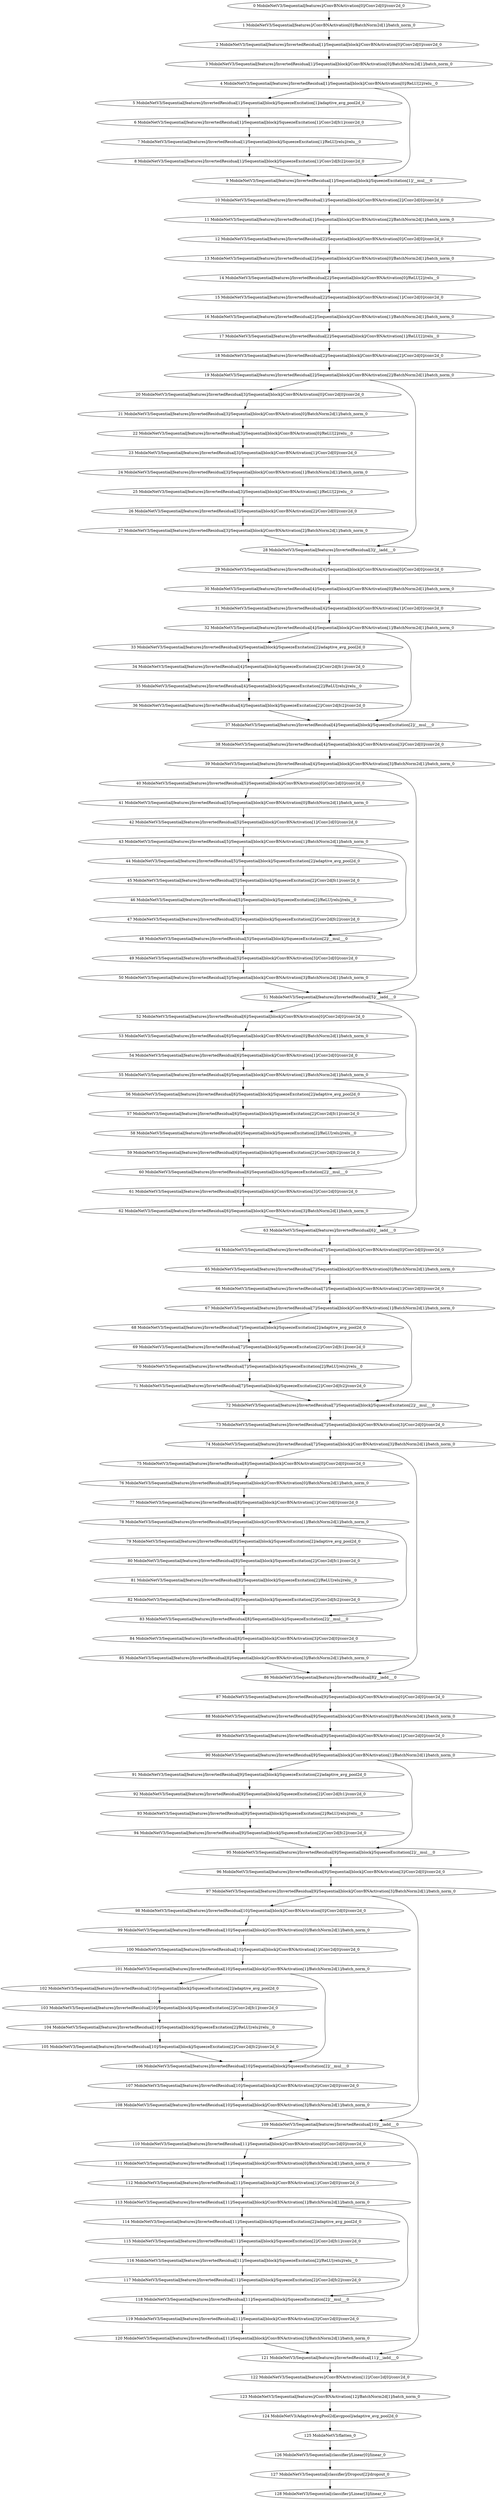 strict digraph  {
"0 MobileNetV3/Sequential[features]/ConvBNActivation[0]/Conv2d[0]/conv2d_0" [id=0, type=conv2d];
"1 MobileNetV3/Sequential[features]/ConvBNActivation[0]/BatchNorm2d[1]/batch_norm_0" [id=1, type=batch_norm];
"2 MobileNetV3/Sequential[features]/InvertedResidual[1]/Sequential[block]/ConvBNActivation[0]/Conv2d[0]/conv2d_0" [id=2, type=conv2d];
"3 MobileNetV3/Sequential[features]/InvertedResidual[1]/Sequential[block]/ConvBNActivation[0]/BatchNorm2d[1]/batch_norm_0" [id=3, type=batch_norm];
"4 MobileNetV3/Sequential[features]/InvertedResidual[1]/Sequential[block]/ConvBNActivation[0]/ReLU[2]/relu__0" [id=4, type=relu_];
"5 MobileNetV3/Sequential[features]/InvertedResidual[1]/Sequential[block]/SqueezeExcitation[1]/adaptive_avg_pool2d_0" [id=5, type=adaptive_avg_pool2d];
"6 MobileNetV3/Sequential[features]/InvertedResidual[1]/Sequential[block]/SqueezeExcitation[1]/Conv2d[fc1]/conv2d_0" [id=6, type=conv2d];
"7 MobileNetV3/Sequential[features]/InvertedResidual[1]/Sequential[block]/SqueezeExcitation[1]/ReLU[relu]/relu__0" [id=7, type=relu_];
"8 MobileNetV3/Sequential[features]/InvertedResidual[1]/Sequential[block]/SqueezeExcitation[1]/Conv2d[fc2]/conv2d_0" [id=8, type=conv2d];
"9 MobileNetV3/Sequential[features]/InvertedResidual[1]/Sequential[block]/SqueezeExcitation[1]/__mul___0" [id=9, type=__mul__];
"10 MobileNetV3/Sequential[features]/InvertedResidual[1]/Sequential[block]/ConvBNActivation[2]/Conv2d[0]/conv2d_0" [id=10, type=conv2d];
"11 MobileNetV3/Sequential[features]/InvertedResidual[1]/Sequential[block]/ConvBNActivation[2]/BatchNorm2d[1]/batch_norm_0" [id=11, type=batch_norm];
"12 MobileNetV3/Sequential[features]/InvertedResidual[2]/Sequential[block]/ConvBNActivation[0]/Conv2d[0]/conv2d_0" [id=12, type=conv2d];
"13 MobileNetV3/Sequential[features]/InvertedResidual[2]/Sequential[block]/ConvBNActivation[0]/BatchNorm2d[1]/batch_norm_0" [id=13, type=batch_norm];
"14 MobileNetV3/Sequential[features]/InvertedResidual[2]/Sequential[block]/ConvBNActivation[0]/ReLU[2]/relu__0" [id=14, type=relu_];
"15 MobileNetV3/Sequential[features]/InvertedResidual[2]/Sequential[block]/ConvBNActivation[1]/Conv2d[0]/conv2d_0" [id=15, type=conv2d];
"16 MobileNetV3/Sequential[features]/InvertedResidual[2]/Sequential[block]/ConvBNActivation[1]/BatchNorm2d[1]/batch_norm_0" [id=16, type=batch_norm];
"17 MobileNetV3/Sequential[features]/InvertedResidual[2]/Sequential[block]/ConvBNActivation[1]/ReLU[2]/relu__0" [id=17, type=relu_];
"18 MobileNetV3/Sequential[features]/InvertedResidual[2]/Sequential[block]/ConvBNActivation[2]/Conv2d[0]/conv2d_0" [id=18, type=conv2d];
"19 MobileNetV3/Sequential[features]/InvertedResidual[2]/Sequential[block]/ConvBNActivation[2]/BatchNorm2d[1]/batch_norm_0" [id=19, type=batch_norm];
"20 MobileNetV3/Sequential[features]/InvertedResidual[3]/Sequential[block]/ConvBNActivation[0]/Conv2d[0]/conv2d_0" [id=20, type=conv2d];
"21 MobileNetV3/Sequential[features]/InvertedResidual[3]/Sequential[block]/ConvBNActivation[0]/BatchNorm2d[1]/batch_norm_0" [id=21, type=batch_norm];
"22 MobileNetV3/Sequential[features]/InvertedResidual[3]/Sequential[block]/ConvBNActivation[0]/ReLU[2]/relu__0" [id=22, type=relu_];
"23 MobileNetV3/Sequential[features]/InvertedResidual[3]/Sequential[block]/ConvBNActivation[1]/Conv2d[0]/conv2d_0" [id=23, type=conv2d];
"24 MobileNetV3/Sequential[features]/InvertedResidual[3]/Sequential[block]/ConvBNActivation[1]/BatchNorm2d[1]/batch_norm_0" [id=24, type=batch_norm];
"25 MobileNetV3/Sequential[features]/InvertedResidual[3]/Sequential[block]/ConvBNActivation[1]/ReLU[2]/relu__0" [id=25, type=relu_];
"26 MobileNetV3/Sequential[features]/InvertedResidual[3]/Sequential[block]/ConvBNActivation[2]/Conv2d[0]/conv2d_0" [id=26, type=conv2d];
"27 MobileNetV3/Sequential[features]/InvertedResidual[3]/Sequential[block]/ConvBNActivation[2]/BatchNorm2d[1]/batch_norm_0" [id=27, type=batch_norm];
"28 MobileNetV3/Sequential[features]/InvertedResidual[3]/__iadd___0" [id=28, type=__iadd__];
"29 MobileNetV3/Sequential[features]/InvertedResidual[4]/Sequential[block]/ConvBNActivation[0]/Conv2d[0]/conv2d_0" [id=29, type=conv2d];
"30 MobileNetV3/Sequential[features]/InvertedResidual[4]/Sequential[block]/ConvBNActivation[0]/BatchNorm2d[1]/batch_norm_0" [id=30, type=batch_norm];
"31 MobileNetV3/Sequential[features]/InvertedResidual[4]/Sequential[block]/ConvBNActivation[1]/Conv2d[0]/conv2d_0" [id=31, type=conv2d];
"32 MobileNetV3/Sequential[features]/InvertedResidual[4]/Sequential[block]/ConvBNActivation[1]/BatchNorm2d[1]/batch_norm_0" [id=32, type=batch_norm];
"33 MobileNetV3/Sequential[features]/InvertedResidual[4]/Sequential[block]/SqueezeExcitation[2]/adaptive_avg_pool2d_0" [id=33, type=adaptive_avg_pool2d];
"34 MobileNetV3/Sequential[features]/InvertedResidual[4]/Sequential[block]/SqueezeExcitation[2]/Conv2d[fc1]/conv2d_0" [id=34, type=conv2d];
"35 MobileNetV3/Sequential[features]/InvertedResidual[4]/Sequential[block]/SqueezeExcitation[2]/ReLU[relu]/relu__0" [id=35, type=relu_];
"36 MobileNetV3/Sequential[features]/InvertedResidual[4]/Sequential[block]/SqueezeExcitation[2]/Conv2d[fc2]/conv2d_0" [id=36, type=conv2d];
"37 MobileNetV3/Sequential[features]/InvertedResidual[4]/Sequential[block]/SqueezeExcitation[2]/__mul___0" [id=37, type=__mul__];
"38 MobileNetV3/Sequential[features]/InvertedResidual[4]/Sequential[block]/ConvBNActivation[3]/Conv2d[0]/conv2d_0" [id=38, type=conv2d];
"39 MobileNetV3/Sequential[features]/InvertedResidual[4]/Sequential[block]/ConvBNActivation[3]/BatchNorm2d[1]/batch_norm_0" [id=39, type=batch_norm];
"40 MobileNetV3/Sequential[features]/InvertedResidual[5]/Sequential[block]/ConvBNActivation[0]/Conv2d[0]/conv2d_0" [id=40, type=conv2d];
"41 MobileNetV3/Sequential[features]/InvertedResidual[5]/Sequential[block]/ConvBNActivation[0]/BatchNorm2d[1]/batch_norm_0" [id=41, type=batch_norm];
"42 MobileNetV3/Sequential[features]/InvertedResidual[5]/Sequential[block]/ConvBNActivation[1]/Conv2d[0]/conv2d_0" [id=42, type=conv2d];
"43 MobileNetV3/Sequential[features]/InvertedResidual[5]/Sequential[block]/ConvBNActivation[1]/BatchNorm2d[1]/batch_norm_0" [id=43, type=batch_norm];
"44 MobileNetV3/Sequential[features]/InvertedResidual[5]/Sequential[block]/SqueezeExcitation[2]/adaptive_avg_pool2d_0" [id=44, type=adaptive_avg_pool2d];
"45 MobileNetV3/Sequential[features]/InvertedResidual[5]/Sequential[block]/SqueezeExcitation[2]/Conv2d[fc1]/conv2d_0" [id=45, type=conv2d];
"46 MobileNetV3/Sequential[features]/InvertedResidual[5]/Sequential[block]/SqueezeExcitation[2]/ReLU[relu]/relu__0" [id=46, type=relu_];
"47 MobileNetV3/Sequential[features]/InvertedResidual[5]/Sequential[block]/SqueezeExcitation[2]/Conv2d[fc2]/conv2d_0" [id=47, type=conv2d];
"48 MobileNetV3/Sequential[features]/InvertedResidual[5]/Sequential[block]/SqueezeExcitation[2]/__mul___0" [id=48, type=__mul__];
"49 MobileNetV3/Sequential[features]/InvertedResidual[5]/Sequential[block]/ConvBNActivation[3]/Conv2d[0]/conv2d_0" [id=49, type=conv2d];
"50 MobileNetV3/Sequential[features]/InvertedResidual[5]/Sequential[block]/ConvBNActivation[3]/BatchNorm2d[1]/batch_norm_0" [id=50, type=batch_norm];
"51 MobileNetV3/Sequential[features]/InvertedResidual[5]/__iadd___0" [id=51, type=__iadd__];
"52 MobileNetV3/Sequential[features]/InvertedResidual[6]/Sequential[block]/ConvBNActivation[0]/Conv2d[0]/conv2d_0" [id=52, type=conv2d];
"53 MobileNetV3/Sequential[features]/InvertedResidual[6]/Sequential[block]/ConvBNActivation[0]/BatchNorm2d[1]/batch_norm_0" [id=53, type=batch_norm];
"54 MobileNetV3/Sequential[features]/InvertedResidual[6]/Sequential[block]/ConvBNActivation[1]/Conv2d[0]/conv2d_0" [id=54, type=conv2d];
"55 MobileNetV3/Sequential[features]/InvertedResidual[6]/Sequential[block]/ConvBNActivation[1]/BatchNorm2d[1]/batch_norm_0" [id=55, type=batch_norm];
"56 MobileNetV3/Sequential[features]/InvertedResidual[6]/Sequential[block]/SqueezeExcitation[2]/adaptive_avg_pool2d_0" [id=56, type=adaptive_avg_pool2d];
"57 MobileNetV3/Sequential[features]/InvertedResidual[6]/Sequential[block]/SqueezeExcitation[2]/Conv2d[fc1]/conv2d_0" [id=57, type=conv2d];
"58 MobileNetV3/Sequential[features]/InvertedResidual[6]/Sequential[block]/SqueezeExcitation[2]/ReLU[relu]/relu__0" [id=58, type=relu_];
"59 MobileNetV3/Sequential[features]/InvertedResidual[6]/Sequential[block]/SqueezeExcitation[2]/Conv2d[fc2]/conv2d_0" [id=59, type=conv2d];
"60 MobileNetV3/Sequential[features]/InvertedResidual[6]/Sequential[block]/SqueezeExcitation[2]/__mul___0" [id=60, type=__mul__];
"61 MobileNetV3/Sequential[features]/InvertedResidual[6]/Sequential[block]/ConvBNActivation[3]/Conv2d[0]/conv2d_0" [id=61, type=conv2d];
"62 MobileNetV3/Sequential[features]/InvertedResidual[6]/Sequential[block]/ConvBNActivation[3]/BatchNorm2d[1]/batch_norm_0" [id=62, type=batch_norm];
"63 MobileNetV3/Sequential[features]/InvertedResidual[6]/__iadd___0" [id=63, type=__iadd__];
"64 MobileNetV3/Sequential[features]/InvertedResidual[7]/Sequential[block]/ConvBNActivation[0]/Conv2d[0]/conv2d_0" [id=64, type=conv2d];
"65 MobileNetV3/Sequential[features]/InvertedResidual[7]/Sequential[block]/ConvBNActivation[0]/BatchNorm2d[1]/batch_norm_0" [id=65, type=batch_norm];
"66 MobileNetV3/Sequential[features]/InvertedResidual[7]/Sequential[block]/ConvBNActivation[1]/Conv2d[0]/conv2d_0" [id=66, type=conv2d];
"67 MobileNetV3/Sequential[features]/InvertedResidual[7]/Sequential[block]/ConvBNActivation[1]/BatchNorm2d[1]/batch_norm_0" [id=67, type=batch_norm];
"68 MobileNetV3/Sequential[features]/InvertedResidual[7]/Sequential[block]/SqueezeExcitation[2]/adaptive_avg_pool2d_0" [id=68, type=adaptive_avg_pool2d];
"69 MobileNetV3/Sequential[features]/InvertedResidual[7]/Sequential[block]/SqueezeExcitation[2]/Conv2d[fc1]/conv2d_0" [id=69, type=conv2d];
"70 MobileNetV3/Sequential[features]/InvertedResidual[7]/Sequential[block]/SqueezeExcitation[2]/ReLU[relu]/relu__0" [id=70, type=relu_];
"71 MobileNetV3/Sequential[features]/InvertedResidual[7]/Sequential[block]/SqueezeExcitation[2]/Conv2d[fc2]/conv2d_0" [id=71, type=conv2d];
"72 MobileNetV3/Sequential[features]/InvertedResidual[7]/Sequential[block]/SqueezeExcitation[2]/__mul___0" [id=72, type=__mul__];
"73 MobileNetV3/Sequential[features]/InvertedResidual[7]/Sequential[block]/ConvBNActivation[3]/Conv2d[0]/conv2d_0" [id=73, type=conv2d];
"74 MobileNetV3/Sequential[features]/InvertedResidual[7]/Sequential[block]/ConvBNActivation[3]/BatchNorm2d[1]/batch_norm_0" [id=74, type=batch_norm];
"75 MobileNetV3/Sequential[features]/InvertedResidual[8]/Sequential[block]/ConvBNActivation[0]/Conv2d[0]/conv2d_0" [id=75, type=conv2d];
"76 MobileNetV3/Sequential[features]/InvertedResidual[8]/Sequential[block]/ConvBNActivation[0]/BatchNorm2d[1]/batch_norm_0" [id=76, type=batch_norm];
"77 MobileNetV3/Sequential[features]/InvertedResidual[8]/Sequential[block]/ConvBNActivation[1]/Conv2d[0]/conv2d_0" [id=77, type=conv2d];
"78 MobileNetV3/Sequential[features]/InvertedResidual[8]/Sequential[block]/ConvBNActivation[1]/BatchNorm2d[1]/batch_norm_0" [id=78, type=batch_norm];
"79 MobileNetV3/Sequential[features]/InvertedResidual[8]/Sequential[block]/SqueezeExcitation[2]/adaptive_avg_pool2d_0" [id=79, type=adaptive_avg_pool2d];
"80 MobileNetV3/Sequential[features]/InvertedResidual[8]/Sequential[block]/SqueezeExcitation[2]/Conv2d[fc1]/conv2d_0" [id=80, type=conv2d];
"81 MobileNetV3/Sequential[features]/InvertedResidual[8]/Sequential[block]/SqueezeExcitation[2]/ReLU[relu]/relu__0" [id=81, type=relu_];
"82 MobileNetV3/Sequential[features]/InvertedResidual[8]/Sequential[block]/SqueezeExcitation[2]/Conv2d[fc2]/conv2d_0" [id=82, type=conv2d];
"83 MobileNetV3/Sequential[features]/InvertedResidual[8]/Sequential[block]/SqueezeExcitation[2]/__mul___0" [id=83, type=__mul__];
"84 MobileNetV3/Sequential[features]/InvertedResidual[8]/Sequential[block]/ConvBNActivation[3]/Conv2d[0]/conv2d_0" [id=84, type=conv2d];
"85 MobileNetV3/Sequential[features]/InvertedResidual[8]/Sequential[block]/ConvBNActivation[3]/BatchNorm2d[1]/batch_norm_0" [id=85, type=batch_norm];
"86 MobileNetV3/Sequential[features]/InvertedResidual[8]/__iadd___0" [id=86, type=__iadd__];
"87 MobileNetV3/Sequential[features]/InvertedResidual[9]/Sequential[block]/ConvBNActivation[0]/Conv2d[0]/conv2d_0" [id=87, type=conv2d];
"88 MobileNetV3/Sequential[features]/InvertedResidual[9]/Sequential[block]/ConvBNActivation[0]/BatchNorm2d[1]/batch_norm_0" [id=88, type=batch_norm];
"89 MobileNetV3/Sequential[features]/InvertedResidual[9]/Sequential[block]/ConvBNActivation[1]/Conv2d[0]/conv2d_0" [id=89, type=conv2d];
"90 MobileNetV3/Sequential[features]/InvertedResidual[9]/Sequential[block]/ConvBNActivation[1]/BatchNorm2d[1]/batch_norm_0" [id=90, type=batch_norm];
"91 MobileNetV3/Sequential[features]/InvertedResidual[9]/Sequential[block]/SqueezeExcitation[2]/adaptive_avg_pool2d_0" [id=91, type=adaptive_avg_pool2d];
"92 MobileNetV3/Sequential[features]/InvertedResidual[9]/Sequential[block]/SqueezeExcitation[2]/Conv2d[fc1]/conv2d_0" [id=92, type=conv2d];
"93 MobileNetV3/Sequential[features]/InvertedResidual[9]/Sequential[block]/SqueezeExcitation[2]/ReLU[relu]/relu__0" [id=93, type=relu_];
"94 MobileNetV3/Sequential[features]/InvertedResidual[9]/Sequential[block]/SqueezeExcitation[2]/Conv2d[fc2]/conv2d_0" [id=94, type=conv2d];
"95 MobileNetV3/Sequential[features]/InvertedResidual[9]/Sequential[block]/SqueezeExcitation[2]/__mul___0" [id=95, type=__mul__];
"96 MobileNetV3/Sequential[features]/InvertedResidual[9]/Sequential[block]/ConvBNActivation[3]/Conv2d[0]/conv2d_0" [id=96, type=conv2d];
"97 MobileNetV3/Sequential[features]/InvertedResidual[9]/Sequential[block]/ConvBNActivation[3]/BatchNorm2d[1]/batch_norm_0" [id=97, type=batch_norm];
"98 MobileNetV3/Sequential[features]/InvertedResidual[10]/Sequential[block]/ConvBNActivation[0]/Conv2d[0]/conv2d_0" [id=98, type=conv2d];
"99 MobileNetV3/Sequential[features]/InvertedResidual[10]/Sequential[block]/ConvBNActivation[0]/BatchNorm2d[1]/batch_norm_0" [id=99, type=batch_norm];
"100 MobileNetV3/Sequential[features]/InvertedResidual[10]/Sequential[block]/ConvBNActivation[1]/Conv2d[0]/conv2d_0" [id=100, type=conv2d];
"101 MobileNetV3/Sequential[features]/InvertedResidual[10]/Sequential[block]/ConvBNActivation[1]/BatchNorm2d[1]/batch_norm_0" [id=101, type=batch_norm];
"102 MobileNetV3/Sequential[features]/InvertedResidual[10]/Sequential[block]/SqueezeExcitation[2]/adaptive_avg_pool2d_0" [id=102, type=adaptive_avg_pool2d];
"103 MobileNetV3/Sequential[features]/InvertedResidual[10]/Sequential[block]/SqueezeExcitation[2]/Conv2d[fc1]/conv2d_0" [id=103, type=conv2d];
"104 MobileNetV3/Sequential[features]/InvertedResidual[10]/Sequential[block]/SqueezeExcitation[2]/ReLU[relu]/relu__0" [id=104, type=relu_];
"105 MobileNetV3/Sequential[features]/InvertedResidual[10]/Sequential[block]/SqueezeExcitation[2]/Conv2d[fc2]/conv2d_0" [id=105, type=conv2d];
"106 MobileNetV3/Sequential[features]/InvertedResidual[10]/Sequential[block]/SqueezeExcitation[2]/__mul___0" [id=106, type=__mul__];
"107 MobileNetV3/Sequential[features]/InvertedResidual[10]/Sequential[block]/ConvBNActivation[3]/Conv2d[0]/conv2d_0" [id=107, type=conv2d];
"108 MobileNetV3/Sequential[features]/InvertedResidual[10]/Sequential[block]/ConvBNActivation[3]/BatchNorm2d[1]/batch_norm_0" [id=108, type=batch_norm];
"109 MobileNetV3/Sequential[features]/InvertedResidual[10]/__iadd___0" [id=109, type=__iadd__];
"110 MobileNetV3/Sequential[features]/InvertedResidual[11]/Sequential[block]/ConvBNActivation[0]/Conv2d[0]/conv2d_0" [id=110, type=conv2d];
"111 MobileNetV3/Sequential[features]/InvertedResidual[11]/Sequential[block]/ConvBNActivation[0]/BatchNorm2d[1]/batch_norm_0" [id=111, type=batch_norm];
"112 MobileNetV3/Sequential[features]/InvertedResidual[11]/Sequential[block]/ConvBNActivation[1]/Conv2d[0]/conv2d_0" [id=112, type=conv2d];
"113 MobileNetV3/Sequential[features]/InvertedResidual[11]/Sequential[block]/ConvBNActivation[1]/BatchNorm2d[1]/batch_norm_0" [id=113, type=batch_norm];
"114 MobileNetV3/Sequential[features]/InvertedResidual[11]/Sequential[block]/SqueezeExcitation[2]/adaptive_avg_pool2d_0" [id=114, type=adaptive_avg_pool2d];
"115 MobileNetV3/Sequential[features]/InvertedResidual[11]/Sequential[block]/SqueezeExcitation[2]/Conv2d[fc1]/conv2d_0" [id=115, type=conv2d];
"116 MobileNetV3/Sequential[features]/InvertedResidual[11]/Sequential[block]/SqueezeExcitation[2]/ReLU[relu]/relu__0" [id=116, type=relu_];
"117 MobileNetV3/Sequential[features]/InvertedResidual[11]/Sequential[block]/SqueezeExcitation[2]/Conv2d[fc2]/conv2d_0" [id=117, type=conv2d];
"118 MobileNetV3/Sequential[features]/InvertedResidual[11]/Sequential[block]/SqueezeExcitation[2]/__mul___0" [id=118, type=__mul__];
"119 MobileNetV3/Sequential[features]/InvertedResidual[11]/Sequential[block]/ConvBNActivation[3]/Conv2d[0]/conv2d_0" [id=119, type=conv2d];
"120 MobileNetV3/Sequential[features]/InvertedResidual[11]/Sequential[block]/ConvBNActivation[3]/BatchNorm2d[1]/batch_norm_0" [id=120, type=batch_norm];
"121 MobileNetV3/Sequential[features]/InvertedResidual[11]/__iadd___0" [id=121, type=__iadd__];
"122 MobileNetV3/Sequential[features]/ConvBNActivation[12]/Conv2d[0]/conv2d_0" [id=122, type=conv2d];
"123 MobileNetV3/Sequential[features]/ConvBNActivation[12]/BatchNorm2d[1]/batch_norm_0" [id=123, type=batch_norm];
"124 MobileNetV3/AdaptiveAvgPool2d[avgpool]/adaptive_avg_pool2d_0" [id=124, type=adaptive_avg_pool2d];
"125 MobileNetV3/flatten_0" [id=125, type=flatten];
"126 MobileNetV3/Sequential[classifier]/Linear[0]/linear_0" [id=126, type=linear];
"127 MobileNetV3/Sequential[classifier]/Dropout[2]/dropout_0" [id=127, type=dropout];
"128 MobileNetV3/Sequential[classifier]/Linear[3]/linear_0" [id=128, type=linear];
"0 MobileNetV3/Sequential[features]/ConvBNActivation[0]/Conv2d[0]/conv2d_0" -> "1 MobileNetV3/Sequential[features]/ConvBNActivation[0]/BatchNorm2d[1]/batch_norm_0";
"1 MobileNetV3/Sequential[features]/ConvBNActivation[0]/BatchNorm2d[1]/batch_norm_0" -> "2 MobileNetV3/Sequential[features]/InvertedResidual[1]/Sequential[block]/ConvBNActivation[0]/Conv2d[0]/conv2d_0";
"2 MobileNetV3/Sequential[features]/InvertedResidual[1]/Sequential[block]/ConvBNActivation[0]/Conv2d[0]/conv2d_0" -> "3 MobileNetV3/Sequential[features]/InvertedResidual[1]/Sequential[block]/ConvBNActivation[0]/BatchNorm2d[1]/batch_norm_0";
"3 MobileNetV3/Sequential[features]/InvertedResidual[1]/Sequential[block]/ConvBNActivation[0]/BatchNorm2d[1]/batch_norm_0" -> "4 MobileNetV3/Sequential[features]/InvertedResidual[1]/Sequential[block]/ConvBNActivation[0]/ReLU[2]/relu__0";
"4 MobileNetV3/Sequential[features]/InvertedResidual[1]/Sequential[block]/ConvBNActivation[0]/ReLU[2]/relu__0" -> "5 MobileNetV3/Sequential[features]/InvertedResidual[1]/Sequential[block]/SqueezeExcitation[1]/adaptive_avg_pool2d_0";
"4 MobileNetV3/Sequential[features]/InvertedResidual[1]/Sequential[block]/ConvBNActivation[0]/ReLU[2]/relu__0" -> "9 MobileNetV3/Sequential[features]/InvertedResidual[1]/Sequential[block]/SqueezeExcitation[1]/__mul___0";
"5 MobileNetV3/Sequential[features]/InvertedResidual[1]/Sequential[block]/SqueezeExcitation[1]/adaptive_avg_pool2d_0" -> "6 MobileNetV3/Sequential[features]/InvertedResidual[1]/Sequential[block]/SqueezeExcitation[1]/Conv2d[fc1]/conv2d_0";
"6 MobileNetV3/Sequential[features]/InvertedResidual[1]/Sequential[block]/SqueezeExcitation[1]/Conv2d[fc1]/conv2d_0" -> "7 MobileNetV3/Sequential[features]/InvertedResidual[1]/Sequential[block]/SqueezeExcitation[1]/ReLU[relu]/relu__0";
"7 MobileNetV3/Sequential[features]/InvertedResidual[1]/Sequential[block]/SqueezeExcitation[1]/ReLU[relu]/relu__0" -> "8 MobileNetV3/Sequential[features]/InvertedResidual[1]/Sequential[block]/SqueezeExcitation[1]/Conv2d[fc2]/conv2d_0";
"8 MobileNetV3/Sequential[features]/InvertedResidual[1]/Sequential[block]/SqueezeExcitation[1]/Conv2d[fc2]/conv2d_0" -> "9 MobileNetV3/Sequential[features]/InvertedResidual[1]/Sequential[block]/SqueezeExcitation[1]/__mul___0";
"9 MobileNetV3/Sequential[features]/InvertedResidual[1]/Sequential[block]/SqueezeExcitation[1]/__mul___0" -> "10 MobileNetV3/Sequential[features]/InvertedResidual[1]/Sequential[block]/ConvBNActivation[2]/Conv2d[0]/conv2d_0";
"10 MobileNetV3/Sequential[features]/InvertedResidual[1]/Sequential[block]/ConvBNActivation[2]/Conv2d[0]/conv2d_0" -> "11 MobileNetV3/Sequential[features]/InvertedResidual[1]/Sequential[block]/ConvBNActivation[2]/BatchNorm2d[1]/batch_norm_0";
"11 MobileNetV3/Sequential[features]/InvertedResidual[1]/Sequential[block]/ConvBNActivation[2]/BatchNorm2d[1]/batch_norm_0" -> "12 MobileNetV3/Sequential[features]/InvertedResidual[2]/Sequential[block]/ConvBNActivation[0]/Conv2d[0]/conv2d_0";
"12 MobileNetV3/Sequential[features]/InvertedResidual[2]/Sequential[block]/ConvBNActivation[0]/Conv2d[0]/conv2d_0" -> "13 MobileNetV3/Sequential[features]/InvertedResidual[2]/Sequential[block]/ConvBNActivation[0]/BatchNorm2d[1]/batch_norm_0";
"13 MobileNetV3/Sequential[features]/InvertedResidual[2]/Sequential[block]/ConvBNActivation[0]/BatchNorm2d[1]/batch_norm_0" -> "14 MobileNetV3/Sequential[features]/InvertedResidual[2]/Sequential[block]/ConvBNActivation[0]/ReLU[2]/relu__0";
"14 MobileNetV3/Sequential[features]/InvertedResidual[2]/Sequential[block]/ConvBNActivation[0]/ReLU[2]/relu__0" -> "15 MobileNetV3/Sequential[features]/InvertedResidual[2]/Sequential[block]/ConvBNActivation[1]/Conv2d[0]/conv2d_0";
"15 MobileNetV3/Sequential[features]/InvertedResidual[2]/Sequential[block]/ConvBNActivation[1]/Conv2d[0]/conv2d_0" -> "16 MobileNetV3/Sequential[features]/InvertedResidual[2]/Sequential[block]/ConvBNActivation[1]/BatchNorm2d[1]/batch_norm_0";
"16 MobileNetV3/Sequential[features]/InvertedResidual[2]/Sequential[block]/ConvBNActivation[1]/BatchNorm2d[1]/batch_norm_0" -> "17 MobileNetV3/Sequential[features]/InvertedResidual[2]/Sequential[block]/ConvBNActivation[1]/ReLU[2]/relu__0";
"17 MobileNetV3/Sequential[features]/InvertedResidual[2]/Sequential[block]/ConvBNActivation[1]/ReLU[2]/relu__0" -> "18 MobileNetV3/Sequential[features]/InvertedResidual[2]/Sequential[block]/ConvBNActivation[2]/Conv2d[0]/conv2d_0";
"18 MobileNetV3/Sequential[features]/InvertedResidual[2]/Sequential[block]/ConvBNActivation[2]/Conv2d[0]/conv2d_0" -> "19 MobileNetV3/Sequential[features]/InvertedResidual[2]/Sequential[block]/ConvBNActivation[2]/BatchNorm2d[1]/batch_norm_0";
"19 MobileNetV3/Sequential[features]/InvertedResidual[2]/Sequential[block]/ConvBNActivation[2]/BatchNorm2d[1]/batch_norm_0" -> "20 MobileNetV3/Sequential[features]/InvertedResidual[3]/Sequential[block]/ConvBNActivation[0]/Conv2d[0]/conv2d_0";
"19 MobileNetV3/Sequential[features]/InvertedResidual[2]/Sequential[block]/ConvBNActivation[2]/BatchNorm2d[1]/batch_norm_0" -> "28 MobileNetV3/Sequential[features]/InvertedResidual[3]/__iadd___0";
"20 MobileNetV3/Sequential[features]/InvertedResidual[3]/Sequential[block]/ConvBNActivation[0]/Conv2d[0]/conv2d_0" -> "21 MobileNetV3/Sequential[features]/InvertedResidual[3]/Sequential[block]/ConvBNActivation[0]/BatchNorm2d[1]/batch_norm_0";
"21 MobileNetV3/Sequential[features]/InvertedResidual[3]/Sequential[block]/ConvBNActivation[0]/BatchNorm2d[1]/batch_norm_0" -> "22 MobileNetV3/Sequential[features]/InvertedResidual[3]/Sequential[block]/ConvBNActivation[0]/ReLU[2]/relu__0";
"22 MobileNetV3/Sequential[features]/InvertedResidual[3]/Sequential[block]/ConvBNActivation[0]/ReLU[2]/relu__0" -> "23 MobileNetV3/Sequential[features]/InvertedResidual[3]/Sequential[block]/ConvBNActivation[1]/Conv2d[0]/conv2d_0";
"23 MobileNetV3/Sequential[features]/InvertedResidual[3]/Sequential[block]/ConvBNActivation[1]/Conv2d[0]/conv2d_0" -> "24 MobileNetV3/Sequential[features]/InvertedResidual[3]/Sequential[block]/ConvBNActivation[1]/BatchNorm2d[1]/batch_norm_0";
"24 MobileNetV3/Sequential[features]/InvertedResidual[3]/Sequential[block]/ConvBNActivation[1]/BatchNorm2d[1]/batch_norm_0" -> "25 MobileNetV3/Sequential[features]/InvertedResidual[3]/Sequential[block]/ConvBNActivation[1]/ReLU[2]/relu__0";
"25 MobileNetV3/Sequential[features]/InvertedResidual[3]/Sequential[block]/ConvBNActivation[1]/ReLU[2]/relu__0" -> "26 MobileNetV3/Sequential[features]/InvertedResidual[3]/Sequential[block]/ConvBNActivation[2]/Conv2d[0]/conv2d_0";
"26 MobileNetV3/Sequential[features]/InvertedResidual[3]/Sequential[block]/ConvBNActivation[2]/Conv2d[0]/conv2d_0" -> "27 MobileNetV3/Sequential[features]/InvertedResidual[3]/Sequential[block]/ConvBNActivation[2]/BatchNorm2d[1]/batch_norm_0";
"27 MobileNetV3/Sequential[features]/InvertedResidual[3]/Sequential[block]/ConvBNActivation[2]/BatchNorm2d[1]/batch_norm_0" -> "28 MobileNetV3/Sequential[features]/InvertedResidual[3]/__iadd___0";
"28 MobileNetV3/Sequential[features]/InvertedResidual[3]/__iadd___0" -> "29 MobileNetV3/Sequential[features]/InvertedResidual[4]/Sequential[block]/ConvBNActivation[0]/Conv2d[0]/conv2d_0";
"29 MobileNetV3/Sequential[features]/InvertedResidual[4]/Sequential[block]/ConvBNActivation[0]/Conv2d[0]/conv2d_0" -> "30 MobileNetV3/Sequential[features]/InvertedResidual[4]/Sequential[block]/ConvBNActivation[0]/BatchNorm2d[1]/batch_norm_0";
"30 MobileNetV3/Sequential[features]/InvertedResidual[4]/Sequential[block]/ConvBNActivation[0]/BatchNorm2d[1]/batch_norm_0" -> "31 MobileNetV3/Sequential[features]/InvertedResidual[4]/Sequential[block]/ConvBNActivation[1]/Conv2d[0]/conv2d_0";
"31 MobileNetV3/Sequential[features]/InvertedResidual[4]/Sequential[block]/ConvBNActivation[1]/Conv2d[0]/conv2d_0" -> "32 MobileNetV3/Sequential[features]/InvertedResidual[4]/Sequential[block]/ConvBNActivation[1]/BatchNorm2d[1]/batch_norm_0";
"32 MobileNetV3/Sequential[features]/InvertedResidual[4]/Sequential[block]/ConvBNActivation[1]/BatchNorm2d[1]/batch_norm_0" -> "33 MobileNetV3/Sequential[features]/InvertedResidual[4]/Sequential[block]/SqueezeExcitation[2]/adaptive_avg_pool2d_0";
"32 MobileNetV3/Sequential[features]/InvertedResidual[4]/Sequential[block]/ConvBNActivation[1]/BatchNorm2d[1]/batch_norm_0" -> "37 MobileNetV3/Sequential[features]/InvertedResidual[4]/Sequential[block]/SqueezeExcitation[2]/__mul___0";
"33 MobileNetV3/Sequential[features]/InvertedResidual[4]/Sequential[block]/SqueezeExcitation[2]/adaptive_avg_pool2d_0" -> "34 MobileNetV3/Sequential[features]/InvertedResidual[4]/Sequential[block]/SqueezeExcitation[2]/Conv2d[fc1]/conv2d_0";
"34 MobileNetV3/Sequential[features]/InvertedResidual[4]/Sequential[block]/SqueezeExcitation[2]/Conv2d[fc1]/conv2d_0" -> "35 MobileNetV3/Sequential[features]/InvertedResidual[4]/Sequential[block]/SqueezeExcitation[2]/ReLU[relu]/relu__0";
"35 MobileNetV3/Sequential[features]/InvertedResidual[4]/Sequential[block]/SqueezeExcitation[2]/ReLU[relu]/relu__0" -> "36 MobileNetV3/Sequential[features]/InvertedResidual[4]/Sequential[block]/SqueezeExcitation[2]/Conv2d[fc2]/conv2d_0";
"36 MobileNetV3/Sequential[features]/InvertedResidual[4]/Sequential[block]/SqueezeExcitation[2]/Conv2d[fc2]/conv2d_0" -> "37 MobileNetV3/Sequential[features]/InvertedResidual[4]/Sequential[block]/SqueezeExcitation[2]/__mul___0";
"37 MobileNetV3/Sequential[features]/InvertedResidual[4]/Sequential[block]/SqueezeExcitation[2]/__mul___0" -> "38 MobileNetV3/Sequential[features]/InvertedResidual[4]/Sequential[block]/ConvBNActivation[3]/Conv2d[0]/conv2d_0";
"38 MobileNetV3/Sequential[features]/InvertedResidual[4]/Sequential[block]/ConvBNActivation[3]/Conv2d[0]/conv2d_0" -> "39 MobileNetV3/Sequential[features]/InvertedResidual[4]/Sequential[block]/ConvBNActivation[3]/BatchNorm2d[1]/batch_norm_0";
"39 MobileNetV3/Sequential[features]/InvertedResidual[4]/Sequential[block]/ConvBNActivation[3]/BatchNorm2d[1]/batch_norm_0" -> "40 MobileNetV3/Sequential[features]/InvertedResidual[5]/Sequential[block]/ConvBNActivation[0]/Conv2d[0]/conv2d_0";
"39 MobileNetV3/Sequential[features]/InvertedResidual[4]/Sequential[block]/ConvBNActivation[3]/BatchNorm2d[1]/batch_norm_0" -> "51 MobileNetV3/Sequential[features]/InvertedResidual[5]/__iadd___0";
"40 MobileNetV3/Sequential[features]/InvertedResidual[5]/Sequential[block]/ConvBNActivation[0]/Conv2d[0]/conv2d_0" -> "41 MobileNetV3/Sequential[features]/InvertedResidual[5]/Sequential[block]/ConvBNActivation[0]/BatchNorm2d[1]/batch_norm_0";
"41 MobileNetV3/Sequential[features]/InvertedResidual[5]/Sequential[block]/ConvBNActivation[0]/BatchNorm2d[1]/batch_norm_0" -> "42 MobileNetV3/Sequential[features]/InvertedResidual[5]/Sequential[block]/ConvBNActivation[1]/Conv2d[0]/conv2d_0";
"42 MobileNetV3/Sequential[features]/InvertedResidual[5]/Sequential[block]/ConvBNActivation[1]/Conv2d[0]/conv2d_0" -> "43 MobileNetV3/Sequential[features]/InvertedResidual[5]/Sequential[block]/ConvBNActivation[1]/BatchNorm2d[1]/batch_norm_0";
"43 MobileNetV3/Sequential[features]/InvertedResidual[5]/Sequential[block]/ConvBNActivation[1]/BatchNorm2d[1]/batch_norm_0" -> "44 MobileNetV3/Sequential[features]/InvertedResidual[5]/Sequential[block]/SqueezeExcitation[2]/adaptive_avg_pool2d_0";
"43 MobileNetV3/Sequential[features]/InvertedResidual[5]/Sequential[block]/ConvBNActivation[1]/BatchNorm2d[1]/batch_norm_0" -> "48 MobileNetV3/Sequential[features]/InvertedResidual[5]/Sequential[block]/SqueezeExcitation[2]/__mul___0";
"44 MobileNetV3/Sequential[features]/InvertedResidual[5]/Sequential[block]/SqueezeExcitation[2]/adaptive_avg_pool2d_0" -> "45 MobileNetV3/Sequential[features]/InvertedResidual[5]/Sequential[block]/SqueezeExcitation[2]/Conv2d[fc1]/conv2d_0";
"45 MobileNetV3/Sequential[features]/InvertedResidual[5]/Sequential[block]/SqueezeExcitation[2]/Conv2d[fc1]/conv2d_0" -> "46 MobileNetV3/Sequential[features]/InvertedResidual[5]/Sequential[block]/SqueezeExcitation[2]/ReLU[relu]/relu__0";
"46 MobileNetV3/Sequential[features]/InvertedResidual[5]/Sequential[block]/SqueezeExcitation[2]/ReLU[relu]/relu__0" -> "47 MobileNetV3/Sequential[features]/InvertedResidual[5]/Sequential[block]/SqueezeExcitation[2]/Conv2d[fc2]/conv2d_0";
"47 MobileNetV3/Sequential[features]/InvertedResidual[5]/Sequential[block]/SqueezeExcitation[2]/Conv2d[fc2]/conv2d_0" -> "48 MobileNetV3/Sequential[features]/InvertedResidual[5]/Sequential[block]/SqueezeExcitation[2]/__mul___0";
"48 MobileNetV3/Sequential[features]/InvertedResidual[5]/Sequential[block]/SqueezeExcitation[2]/__mul___0" -> "49 MobileNetV3/Sequential[features]/InvertedResidual[5]/Sequential[block]/ConvBNActivation[3]/Conv2d[0]/conv2d_0";
"49 MobileNetV3/Sequential[features]/InvertedResidual[5]/Sequential[block]/ConvBNActivation[3]/Conv2d[0]/conv2d_0" -> "50 MobileNetV3/Sequential[features]/InvertedResidual[5]/Sequential[block]/ConvBNActivation[3]/BatchNorm2d[1]/batch_norm_0";
"50 MobileNetV3/Sequential[features]/InvertedResidual[5]/Sequential[block]/ConvBNActivation[3]/BatchNorm2d[1]/batch_norm_0" -> "51 MobileNetV3/Sequential[features]/InvertedResidual[5]/__iadd___0";
"51 MobileNetV3/Sequential[features]/InvertedResidual[5]/__iadd___0" -> "52 MobileNetV3/Sequential[features]/InvertedResidual[6]/Sequential[block]/ConvBNActivation[0]/Conv2d[0]/conv2d_0";
"51 MobileNetV3/Sequential[features]/InvertedResidual[5]/__iadd___0" -> "63 MobileNetV3/Sequential[features]/InvertedResidual[6]/__iadd___0";
"52 MobileNetV3/Sequential[features]/InvertedResidual[6]/Sequential[block]/ConvBNActivation[0]/Conv2d[0]/conv2d_0" -> "53 MobileNetV3/Sequential[features]/InvertedResidual[6]/Sequential[block]/ConvBNActivation[0]/BatchNorm2d[1]/batch_norm_0";
"53 MobileNetV3/Sequential[features]/InvertedResidual[6]/Sequential[block]/ConvBNActivation[0]/BatchNorm2d[1]/batch_norm_0" -> "54 MobileNetV3/Sequential[features]/InvertedResidual[6]/Sequential[block]/ConvBNActivation[1]/Conv2d[0]/conv2d_0";
"54 MobileNetV3/Sequential[features]/InvertedResidual[6]/Sequential[block]/ConvBNActivation[1]/Conv2d[0]/conv2d_0" -> "55 MobileNetV3/Sequential[features]/InvertedResidual[6]/Sequential[block]/ConvBNActivation[1]/BatchNorm2d[1]/batch_norm_0";
"55 MobileNetV3/Sequential[features]/InvertedResidual[6]/Sequential[block]/ConvBNActivation[1]/BatchNorm2d[1]/batch_norm_0" -> "56 MobileNetV3/Sequential[features]/InvertedResidual[6]/Sequential[block]/SqueezeExcitation[2]/adaptive_avg_pool2d_0";
"55 MobileNetV3/Sequential[features]/InvertedResidual[6]/Sequential[block]/ConvBNActivation[1]/BatchNorm2d[1]/batch_norm_0" -> "60 MobileNetV3/Sequential[features]/InvertedResidual[6]/Sequential[block]/SqueezeExcitation[2]/__mul___0";
"56 MobileNetV3/Sequential[features]/InvertedResidual[6]/Sequential[block]/SqueezeExcitation[2]/adaptive_avg_pool2d_0" -> "57 MobileNetV3/Sequential[features]/InvertedResidual[6]/Sequential[block]/SqueezeExcitation[2]/Conv2d[fc1]/conv2d_0";
"57 MobileNetV3/Sequential[features]/InvertedResidual[6]/Sequential[block]/SqueezeExcitation[2]/Conv2d[fc1]/conv2d_0" -> "58 MobileNetV3/Sequential[features]/InvertedResidual[6]/Sequential[block]/SqueezeExcitation[2]/ReLU[relu]/relu__0";
"58 MobileNetV3/Sequential[features]/InvertedResidual[6]/Sequential[block]/SqueezeExcitation[2]/ReLU[relu]/relu__0" -> "59 MobileNetV3/Sequential[features]/InvertedResidual[6]/Sequential[block]/SqueezeExcitation[2]/Conv2d[fc2]/conv2d_0";
"59 MobileNetV3/Sequential[features]/InvertedResidual[6]/Sequential[block]/SqueezeExcitation[2]/Conv2d[fc2]/conv2d_0" -> "60 MobileNetV3/Sequential[features]/InvertedResidual[6]/Sequential[block]/SqueezeExcitation[2]/__mul___0";
"60 MobileNetV3/Sequential[features]/InvertedResidual[6]/Sequential[block]/SqueezeExcitation[2]/__mul___0" -> "61 MobileNetV3/Sequential[features]/InvertedResidual[6]/Sequential[block]/ConvBNActivation[3]/Conv2d[0]/conv2d_0";
"61 MobileNetV3/Sequential[features]/InvertedResidual[6]/Sequential[block]/ConvBNActivation[3]/Conv2d[0]/conv2d_0" -> "62 MobileNetV3/Sequential[features]/InvertedResidual[6]/Sequential[block]/ConvBNActivation[3]/BatchNorm2d[1]/batch_norm_0";
"62 MobileNetV3/Sequential[features]/InvertedResidual[6]/Sequential[block]/ConvBNActivation[3]/BatchNorm2d[1]/batch_norm_0" -> "63 MobileNetV3/Sequential[features]/InvertedResidual[6]/__iadd___0";
"63 MobileNetV3/Sequential[features]/InvertedResidual[6]/__iadd___0" -> "64 MobileNetV3/Sequential[features]/InvertedResidual[7]/Sequential[block]/ConvBNActivation[0]/Conv2d[0]/conv2d_0";
"64 MobileNetV3/Sequential[features]/InvertedResidual[7]/Sequential[block]/ConvBNActivation[0]/Conv2d[0]/conv2d_0" -> "65 MobileNetV3/Sequential[features]/InvertedResidual[7]/Sequential[block]/ConvBNActivation[0]/BatchNorm2d[1]/batch_norm_0";
"65 MobileNetV3/Sequential[features]/InvertedResidual[7]/Sequential[block]/ConvBNActivation[0]/BatchNorm2d[1]/batch_norm_0" -> "66 MobileNetV3/Sequential[features]/InvertedResidual[7]/Sequential[block]/ConvBNActivation[1]/Conv2d[0]/conv2d_0";
"66 MobileNetV3/Sequential[features]/InvertedResidual[7]/Sequential[block]/ConvBNActivation[1]/Conv2d[0]/conv2d_0" -> "67 MobileNetV3/Sequential[features]/InvertedResidual[7]/Sequential[block]/ConvBNActivation[1]/BatchNorm2d[1]/batch_norm_0";
"67 MobileNetV3/Sequential[features]/InvertedResidual[7]/Sequential[block]/ConvBNActivation[1]/BatchNorm2d[1]/batch_norm_0" -> "68 MobileNetV3/Sequential[features]/InvertedResidual[7]/Sequential[block]/SqueezeExcitation[2]/adaptive_avg_pool2d_0";
"67 MobileNetV3/Sequential[features]/InvertedResidual[7]/Sequential[block]/ConvBNActivation[1]/BatchNorm2d[1]/batch_norm_0" -> "72 MobileNetV3/Sequential[features]/InvertedResidual[7]/Sequential[block]/SqueezeExcitation[2]/__mul___0";
"68 MobileNetV3/Sequential[features]/InvertedResidual[7]/Sequential[block]/SqueezeExcitation[2]/adaptive_avg_pool2d_0" -> "69 MobileNetV3/Sequential[features]/InvertedResidual[7]/Sequential[block]/SqueezeExcitation[2]/Conv2d[fc1]/conv2d_0";
"69 MobileNetV3/Sequential[features]/InvertedResidual[7]/Sequential[block]/SqueezeExcitation[2]/Conv2d[fc1]/conv2d_0" -> "70 MobileNetV3/Sequential[features]/InvertedResidual[7]/Sequential[block]/SqueezeExcitation[2]/ReLU[relu]/relu__0";
"70 MobileNetV3/Sequential[features]/InvertedResidual[7]/Sequential[block]/SqueezeExcitation[2]/ReLU[relu]/relu__0" -> "71 MobileNetV3/Sequential[features]/InvertedResidual[7]/Sequential[block]/SqueezeExcitation[2]/Conv2d[fc2]/conv2d_0";
"71 MobileNetV3/Sequential[features]/InvertedResidual[7]/Sequential[block]/SqueezeExcitation[2]/Conv2d[fc2]/conv2d_0" -> "72 MobileNetV3/Sequential[features]/InvertedResidual[7]/Sequential[block]/SqueezeExcitation[2]/__mul___0";
"72 MobileNetV3/Sequential[features]/InvertedResidual[7]/Sequential[block]/SqueezeExcitation[2]/__mul___0" -> "73 MobileNetV3/Sequential[features]/InvertedResidual[7]/Sequential[block]/ConvBNActivation[3]/Conv2d[0]/conv2d_0";
"73 MobileNetV3/Sequential[features]/InvertedResidual[7]/Sequential[block]/ConvBNActivation[3]/Conv2d[0]/conv2d_0" -> "74 MobileNetV3/Sequential[features]/InvertedResidual[7]/Sequential[block]/ConvBNActivation[3]/BatchNorm2d[1]/batch_norm_0";
"74 MobileNetV3/Sequential[features]/InvertedResidual[7]/Sequential[block]/ConvBNActivation[3]/BatchNorm2d[1]/batch_norm_0" -> "75 MobileNetV3/Sequential[features]/InvertedResidual[8]/Sequential[block]/ConvBNActivation[0]/Conv2d[0]/conv2d_0";
"74 MobileNetV3/Sequential[features]/InvertedResidual[7]/Sequential[block]/ConvBNActivation[3]/BatchNorm2d[1]/batch_norm_0" -> "86 MobileNetV3/Sequential[features]/InvertedResidual[8]/__iadd___0";
"75 MobileNetV3/Sequential[features]/InvertedResidual[8]/Sequential[block]/ConvBNActivation[0]/Conv2d[0]/conv2d_0" -> "76 MobileNetV3/Sequential[features]/InvertedResidual[8]/Sequential[block]/ConvBNActivation[0]/BatchNorm2d[1]/batch_norm_0";
"76 MobileNetV3/Sequential[features]/InvertedResidual[8]/Sequential[block]/ConvBNActivation[0]/BatchNorm2d[1]/batch_norm_0" -> "77 MobileNetV3/Sequential[features]/InvertedResidual[8]/Sequential[block]/ConvBNActivation[1]/Conv2d[0]/conv2d_0";
"77 MobileNetV3/Sequential[features]/InvertedResidual[8]/Sequential[block]/ConvBNActivation[1]/Conv2d[0]/conv2d_0" -> "78 MobileNetV3/Sequential[features]/InvertedResidual[8]/Sequential[block]/ConvBNActivation[1]/BatchNorm2d[1]/batch_norm_0";
"78 MobileNetV3/Sequential[features]/InvertedResidual[8]/Sequential[block]/ConvBNActivation[1]/BatchNorm2d[1]/batch_norm_0" -> "79 MobileNetV3/Sequential[features]/InvertedResidual[8]/Sequential[block]/SqueezeExcitation[2]/adaptive_avg_pool2d_0";
"78 MobileNetV3/Sequential[features]/InvertedResidual[8]/Sequential[block]/ConvBNActivation[1]/BatchNorm2d[1]/batch_norm_0" -> "83 MobileNetV3/Sequential[features]/InvertedResidual[8]/Sequential[block]/SqueezeExcitation[2]/__mul___0";
"79 MobileNetV3/Sequential[features]/InvertedResidual[8]/Sequential[block]/SqueezeExcitation[2]/adaptive_avg_pool2d_0" -> "80 MobileNetV3/Sequential[features]/InvertedResidual[8]/Sequential[block]/SqueezeExcitation[2]/Conv2d[fc1]/conv2d_0";
"80 MobileNetV3/Sequential[features]/InvertedResidual[8]/Sequential[block]/SqueezeExcitation[2]/Conv2d[fc1]/conv2d_0" -> "81 MobileNetV3/Sequential[features]/InvertedResidual[8]/Sequential[block]/SqueezeExcitation[2]/ReLU[relu]/relu__0";
"81 MobileNetV3/Sequential[features]/InvertedResidual[8]/Sequential[block]/SqueezeExcitation[2]/ReLU[relu]/relu__0" -> "82 MobileNetV3/Sequential[features]/InvertedResidual[8]/Sequential[block]/SqueezeExcitation[2]/Conv2d[fc2]/conv2d_0";
"82 MobileNetV3/Sequential[features]/InvertedResidual[8]/Sequential[block]/SqueezeExcitation[2]/Conv2d[fc2]/conv2d_0" -> "83 MobileNetV3/Sequential[features]/InvertedResidual[8]/Sequential[block]/SqueezeExcitation[2]/__mul___0";
"83 MobileNetV3/Sequential[features]/InvertedResidual[8]/Sequential[block]/SqueezeExcitation[2]/__mul___0" -> "84 MobileNetV3/Sequential[features]/InvertedResidual[8]/Sequential[block]/ConvBNActivation[3]/Conv2d[0]/conv2d_0";
"84 MobileNetV3/Sequential[features]/InvertedResidual[8]/Sequential[block]/ConvBNActivation[3]/Conv2d[0]/conv2d_0" -> "85 MobileNetV3/Sequential[features]/InvertedResidual[8]/Sequential[block]/ConvBNActivation[3]/BatchNorm2d[1]/batch_norm_0";
"85 MobileNetV3/Sequential[features]/InvertedResidual[8]/Sequential[block]/ConvBNActivation[3]/BatchNorm2d[1]/batch_norm_0" -> "86 MobileNetV3/Sequential[features]/InvertedResidual[8]/__iadd___0";
"86 MobileNetV3/Sequential[features]/InvertedResidual[8]/__iadd___0" -> "87 MobileNetV3/Sequential[features]/InvertedResidual[9]/Sequential[block]/ConvBNActivation[0]/Conv2d[0]/conv2d_0";
"87 MobileNetV3/Sequential[features]/InvertedResidual[9]/Sequential[block]/ConvBNActivation[0]/Conv2d[0]/conv2d_0" -> "88 MobileNetV3/Sequential[features]/InvertedResidual[9]/Sequential[block]/ConvBNActivation[0]/BatchNorm2d[1]/batch_norm_0";
"88 MobileNetV3/Sequential[features]/InvertedResidual[9]/Sequential[block]/ConvBNActivation[0]/BatchNorm2d[1]/batch_norm_0" -> "89 MobileNetV3/Sequential[features]/InvertedResidual[9]/Sequential[block]/ConvBNActivation[1]/Conv2d[0]/conv2d_0";
"89 MobileNetV3/Sequential[features]/InvertedResidual[9]/Sequential[block]/ConvBNActivation[1]/Conv2d[0]/conv2d_0" -> "90 MobileNetV3/Sequential[features]/InvertedResidual[9]/Sequential[block]/ConvBNActivation[1]/BatchNorm2d[1]/batch_norm_0";
"90 MobileNetV3/Sequential[features]/InvertedResidual[9]/Sequential[block]/ConvBNActivation[1]/BatchNorm2d[1]/batch_norm_0" -> "91 MobileNetV3/Sequential[features]/InvertedResidual[9]/Sequential[block]/SqueezeExcitation[2]/adaptive_avg_pool2d_0";
"90 MobileNetV3/Sequential[features]/InvertedResidual[9]/Sequential[block]/ConvBNActivation[1]/BatchNorm2d[1]/batch_norm_0" -> "95 MobileNetV3/Sequential[features]/InvertedResidual[9]/Sequential[block]/SqueezeExcitation[2]/__mul___0";
"91 MobileNetV3/Sequential[features]/InvertedResidual[9]/Sequential[block]/SqueezeExcitation[2]/adaptive_avg_pool2d_0" -> "92 MobileNetV3/Sequential[features]/InvertedResidual[9]/Sequential[block]/SqueezeExcitation[2]/Conv2d[fc1]/conv2d_0";
"92 MobileNetV3/Sequential[features]/InvertedResidual[9]/Sequential[block]/SqueezeExcitation[2]/Conv2d[fc1]/conv2d_0" -> "93 MobileNetV3/Sequential[features]/InvertedResidual[9]/Sequential[block]/SqueezeExcitation[2]/ReLU[relu]/relu__0";
"93 MobileNetV3/Sequential[features]/InvertedResidual[9]/Sequential[block]/SqueezeExcitation[2]/ReLU[relu]/relu__0" -> "94 MobileNetV3/Sequential[features]/InvertedResidual[9]/Sequential[block]/SqueezeExcitation[2]/Conv2d[fc2]/conv2d_0";
"94 MobileNetV3/Sequential[features]/InvertedResidual[9]/Sequential[block]/SqueezeExcitation[2]/Conv2d[fc2]/conv2d_0" -> "95 MobileNetV3/Sequential[features]/InvertedResidual[9]/Sequential[block]/SqueezeExcitation[2]/__mul___0";
"95 MobileNetV3/Sequential[features]/InvertedResidual[9]/Sequential[block]/SqueezeExcitation[2]/__mul___0" -> "96 MobileNetV3/Sequential[features]/InvertedResidual[9]/Sequential[block]/ConvBNActivation[3]/Conv2d[0]/conv2d_0";
"96 MobileNetV3/Sequential[features]/InvertedResidual[9]/Sequential[block]/ConvBNActivation[3]/Conv2d[0]/conv2d_0" -> "97 MobileNetV3/Sequential[features]/InvertedResidual[9]/Sequential[block]/ConvBNActivation[3]/BatchNorm2d[1]/batch_norm_0";
"97 MobileNetV3/Sequential[features]/InvertedResidual[9]/Sequential[block]/ConvBNActivation[3]/BatchNorm2d[1]/batch_norm_0" -> "98 MobileNetV3/Sequential[features]/InvertedResidual[10]/Sequential[block]/ConvBNActivation[0]/Conv2d[0]/conv2d_0";
"98 MobileNetV3/Sequential[features]/InvertedResidual[10]/Sequential[block]/ConvBNActivation[0]/Conv2d[0]/conv2d_0" -> "99 MobileNetV3/Sequential[features]/InvertedResidual[10]/Sequential[block]/ConvBNActivation[0]/BatchNorm2d[1]/batch_norm_0";
"97 MobileNetV3/Sequential[features]/InvertedResidual[9]/Sequential[block]/ConvBNActivation[3]/BatchNorm2d[1]/batch_norm_0" -> "109 MobileNetV3/Sequential[features]/InvertedResidual[10]/__iadd___0";
"99 MobileNetV3/Sequential[features]/InvertedResidual[10]/Sequential[block]/ConvBNActivation[0]/BatchNorm2d[1]/batch_norm_0" -> "100 MobileNetV3/Sequential[features]/InvertedResidual[10]/Sequential[block]/ConvBNActivation[1]/Conv2d[0]/conv2d_0";
"100 MobileNetV3/Sequential[features]/InvertedResidual[10]/Sequential[block]/ConvBNActivation[1]/Conv2d[0]/conv2d_0" -> "101 MobileNetV3/Sequential[features]/InvertedResidual[10]/Sequential[block]/ConvBNActivation[1]/BatchNorm2d[1]/batch_norm_0";
"101 MobileNetV3/Sequential[features]/InvertedResidual[10]/Sequential[block]/ConvBNActivation[1]/BatchNorm2d[1]/batch_norm_0" -> "102 MobileNetV3/Sequential[features]/InvertedResidual[10]/Sequential[block]/SqueezeExcitation[2]/adaptive_avg_pool2d_0";
"101 MobileNetV3/Sequential[features]/InvertedResidual[10]/Sequential[block]/ConvBNActivation[1]/BatchNorm2d[1]/batch_norm_0" -> "106 MobileNetV3/Sequential[features]/InvertedResidual[10]/Sequential[block]/SqueezeExcitation[2]/__mul___0";
"102 MobileNetV3/Sequential[features]/InvertedResidual[10]/Sequential[block]/SqueezeExcitation[2]/adaptive_avg_pool2d_0" -> "103 MobileNetV3/Sequential[features]/InvertedResidual[10]/Sequential[block]/SqueezeExcitation[2]/Conv2d[fc1]/conv2d_0";
"103 MobileNetV3/Sequential[features]/InvertedResidual[10]/Sequential[block]/SqueezeExcitation[2]/Conv2d[fc1]/conv2d_0" -> "104 MobileNetV3/Sequential[features]/InvertedResidual[10]/Sequential[block]/SqueezeExcitation[2]/ReLU[relu]/relu__0";
"104 MobileNetV3/Sequential[features]/InvertedResidual[10]/Sequential[block]/SqueezeExcitation[2]/ReLU[relu]/relu__0" -> "105 MobileNetV3/Sequential[features]/InvertedResidual[10]/Sequential[block]/SqueezeExcitation[2]/Conv2d[fc2]/conv2d_0";
"105 MobileNetV3/Sequential[features]/InvertedResidual[10]/Sequential[block]/SqueezeExcitation[2]/Conv2d[fc2]/conv2d_0" -> "106 MobileNetV3/Sequential[features]/InvertedResidual[10]/Sequential[block]/SqueezeExcitation[2]/__mul___0";
"106 MobileNetV3/Sequential[features]/InvertedResidual[10]/Sequential[block]/SqueezeExcitation[2]/__mul___0" -> "107 MobileNetV3/Sequential[features]/InvertedResidual[10]/Sequential[block]/ConvBNActivation[3]/Conv2d[0]/conv2d_0";
"107 MobileNetV3/Sequential[features]/InvertedResidual[10]/Sequential[block]/ConvBNActivation[3]/Conv2d[0]/conv2d_0" -> "108 MobileNetV3/Sequential[features]/InvertedResidual[10]/Sequential[block]/ConvBNActivation[3]/BatchNorm2d[1]/batch_norm_0";
"108 MobileNetV3/Sequential[features]/InvertedResidual[10]/Sequential[block]/ConvBNActivation[3]/BatchNorm2d[1]/batch_norm_0" -> "109 MobileNetV3/Sequential[features]/InvertedResidual[10]/__iadd___0";
"109 MobileNetV3/Sequential[features]/InvertedResidual[10]/__iadd___0" -> "110 MobileNetV3/Sequential[features]/InvertedResidual[11]/Sequential[block]/ConvBNActivation[0]/Conv2d[0]/conv2d_0";
"109 MobileNetV3/Sequential[features]/InvertedResidual[10]/__iadd___0" -> "121 MobileNetV3/Sequential[features]/InvertedResidual[11]/__iadd___0";
"110 MobileNetV3/Sequential[features]/InvertedResidual[11]/Sequential[block]/ConvBNActivation[0]/Conv2d[0]/conv2d_0" -> "111 MobileNetV3/Sequential[features]/InvertedResidual[11]/Sequential[block]/ConvBNActivation[0]/BatchNorm2d[1]/batch_norm_0";
"111 MobileNetV3/Sequential[features]/InvertedResidual[11]/Sequential[block]/ConvBNActivation[0]/BatchNorm2d[1]/batch_norm_0" -> "112 MobileNetV3/Sequential[features]/InvertedResidual[11]/Sequential[block]/ConvBNActivation[1]/Conv2d[0]/conv2d_0";
"112 MobileNetV3/Sequential[features]/InvertedResidual[11]/Sequential[block]/ConvBNActivation[1]/Conv2d[0]/conv2d_0" -> "113 MobileNetV3/Sequential[features]/InvertedResidual[11]/Sequential[block]/ConvBNActivation[1]/BatchNorm2d[1]/batch_norm_0";
"113 MobileNetV3/Sequential[features]/InvertedResidual[11]/Sequential[block]/ConvBNActivation[1]/BatchNorm2d[1]/batch_norm_0" -> "114 MobileNetV3/Sequential[features]/InvertedResidual[11]/Sequential[block]/SqueezeExcitation[2]/adaptive_avg_pool2d_0";
"113 MobileNetV3/Sequential[features]/InvertedResidual[11]/Sequential[block]/ConvBNActivation[1]/BatchNorm2d[1]/batch_norm_0" -> "118 MobileNetV3/Sequential[features]/InvertedResidual[11]/Sequential[block]/SqueezeExcitation[2]/__mul___0";
"114 MobileNetV3/Sequential[features]/InvertedResidual[11]/Sequential[block]/SqueezeExcitation[2]/adaptive_avg_pool2d_0" -> "115 MobileNetV3/Sequential[features]/InvertedResidual[11]/Sequential[block]/SqueezeExcitation[2]/Conv2d[fc1]/conv2d_0";
"115 MobileNetV3/Sequential[features]/InvertedResidual[11]/Sequential[block]/SqueezeExcitation[2]/Conv2d[fc1]/conv2d_0" -> "116 MobileNetV3/Sequential[features]/InvertedResidual[11]/Sequential[block]/SqueezeExcitation[2]/ReLU[relu]/relu__0";
"116 MobileNetV3/Sequential[features]/InvertedResidual[11]/Sequential[block]/SqueezeExcitation[2]/ReLU[relu]/relu__0" -> "117 MobileNetV3/Sequential[features]/InvertedResidual[11]/Sequential[block]/SqueezeExcitation[2]/Conv2d[fc2]/conv2d_0";
"117 MobileNetV3/Sequential[features]/InvertedResidual[11]/Sequential[block]/SqueezeExcitation[2]/Conv2d[fc2]/conv2d_0" -> "118 MobileNetV3/Sequential[features]/InvertedResidual[11]/Sequential[block]/SqueezeExcitation[2]/__mul___0";
"118 MobileNetV3/Sequential[features]/InvertedResidual[11]/Sequential[block]/SqueezeExcitation[2]/__mul___0" -> "119 MobileNetV3/Sequential[features]/InvertedResidual[11]/Sequential[block]/ConvBNActivation[3]/Conv2d[0]/conv2d_0";
"119 MobileNetV3/Sequential[features]/InvertedResidual[11]/Sequential[block]/ConvBNActivation[3]/Conv2d[0]/conv2d_0" -> "120 MobileNetV3/Sequential[features]/InvertedResidual[11]/Sequential[block]/ConvBNActivation[3]/BatchNorm2d[1]/batch_norm_0";
"120 MobileNetV3/Sequential[features]/InvertedResidual[11]/Sequential[block]/ConvBNActivation[3]/BatchNorm2d[1]/batch_norm_0" -> "121 MobileNetV3/Sequential[features]/InvertedResidual[11]/__iadd___0";
"121 MobileNetV3/Sequential[features]/InvertedResidual[11]/__iadd___0" -> "122 MobileNetV3/Sequential[features]/ConvBNActivation[12]/Conv2d[0]/conv2d_0";
"122 MobileNetV3/Sequential[features]/ConvBNActivation[12]/Conv2d[0]/conv2d_0" -> "123 MobileNetV3/Sequential[features]/ConvBNActivation[12]/BatchNorm2d[1]/batch_norm_0";
"123 MobileNetV3/Sequential[features]/ConvBNActivation[12]/BatchNorm2d[1]/batch_norm_0" -> "124 MobileNetV3/AdaptiveAvgPool2d[avgpool]/adaptive_avg_pool2d_0";
"124 MobileNetV3/AdaptiveAvgPool2d[avgpool]/adaptive_avg_pool2d_0" -> "125 MobileNetV3/flatten_0";
"125 MobileNetV3/flatten_0" -> "126 MobileNetV3/Sequential[classifier]/Linear[0]/linear_0";
"126 MobileNetV3/Sequential[classifier]/Linear[0]/linear_0" -> "127 MobileNetV3/Sequential[classifier]/Dropout[2]/dropout_0";
"127 MobileNetV3/Sequential[classifier]/Dropout[2]/dropout_0" -> "128 MobileNetV3/Sequential[classifier]/Linear[3]/linear_0";
}
